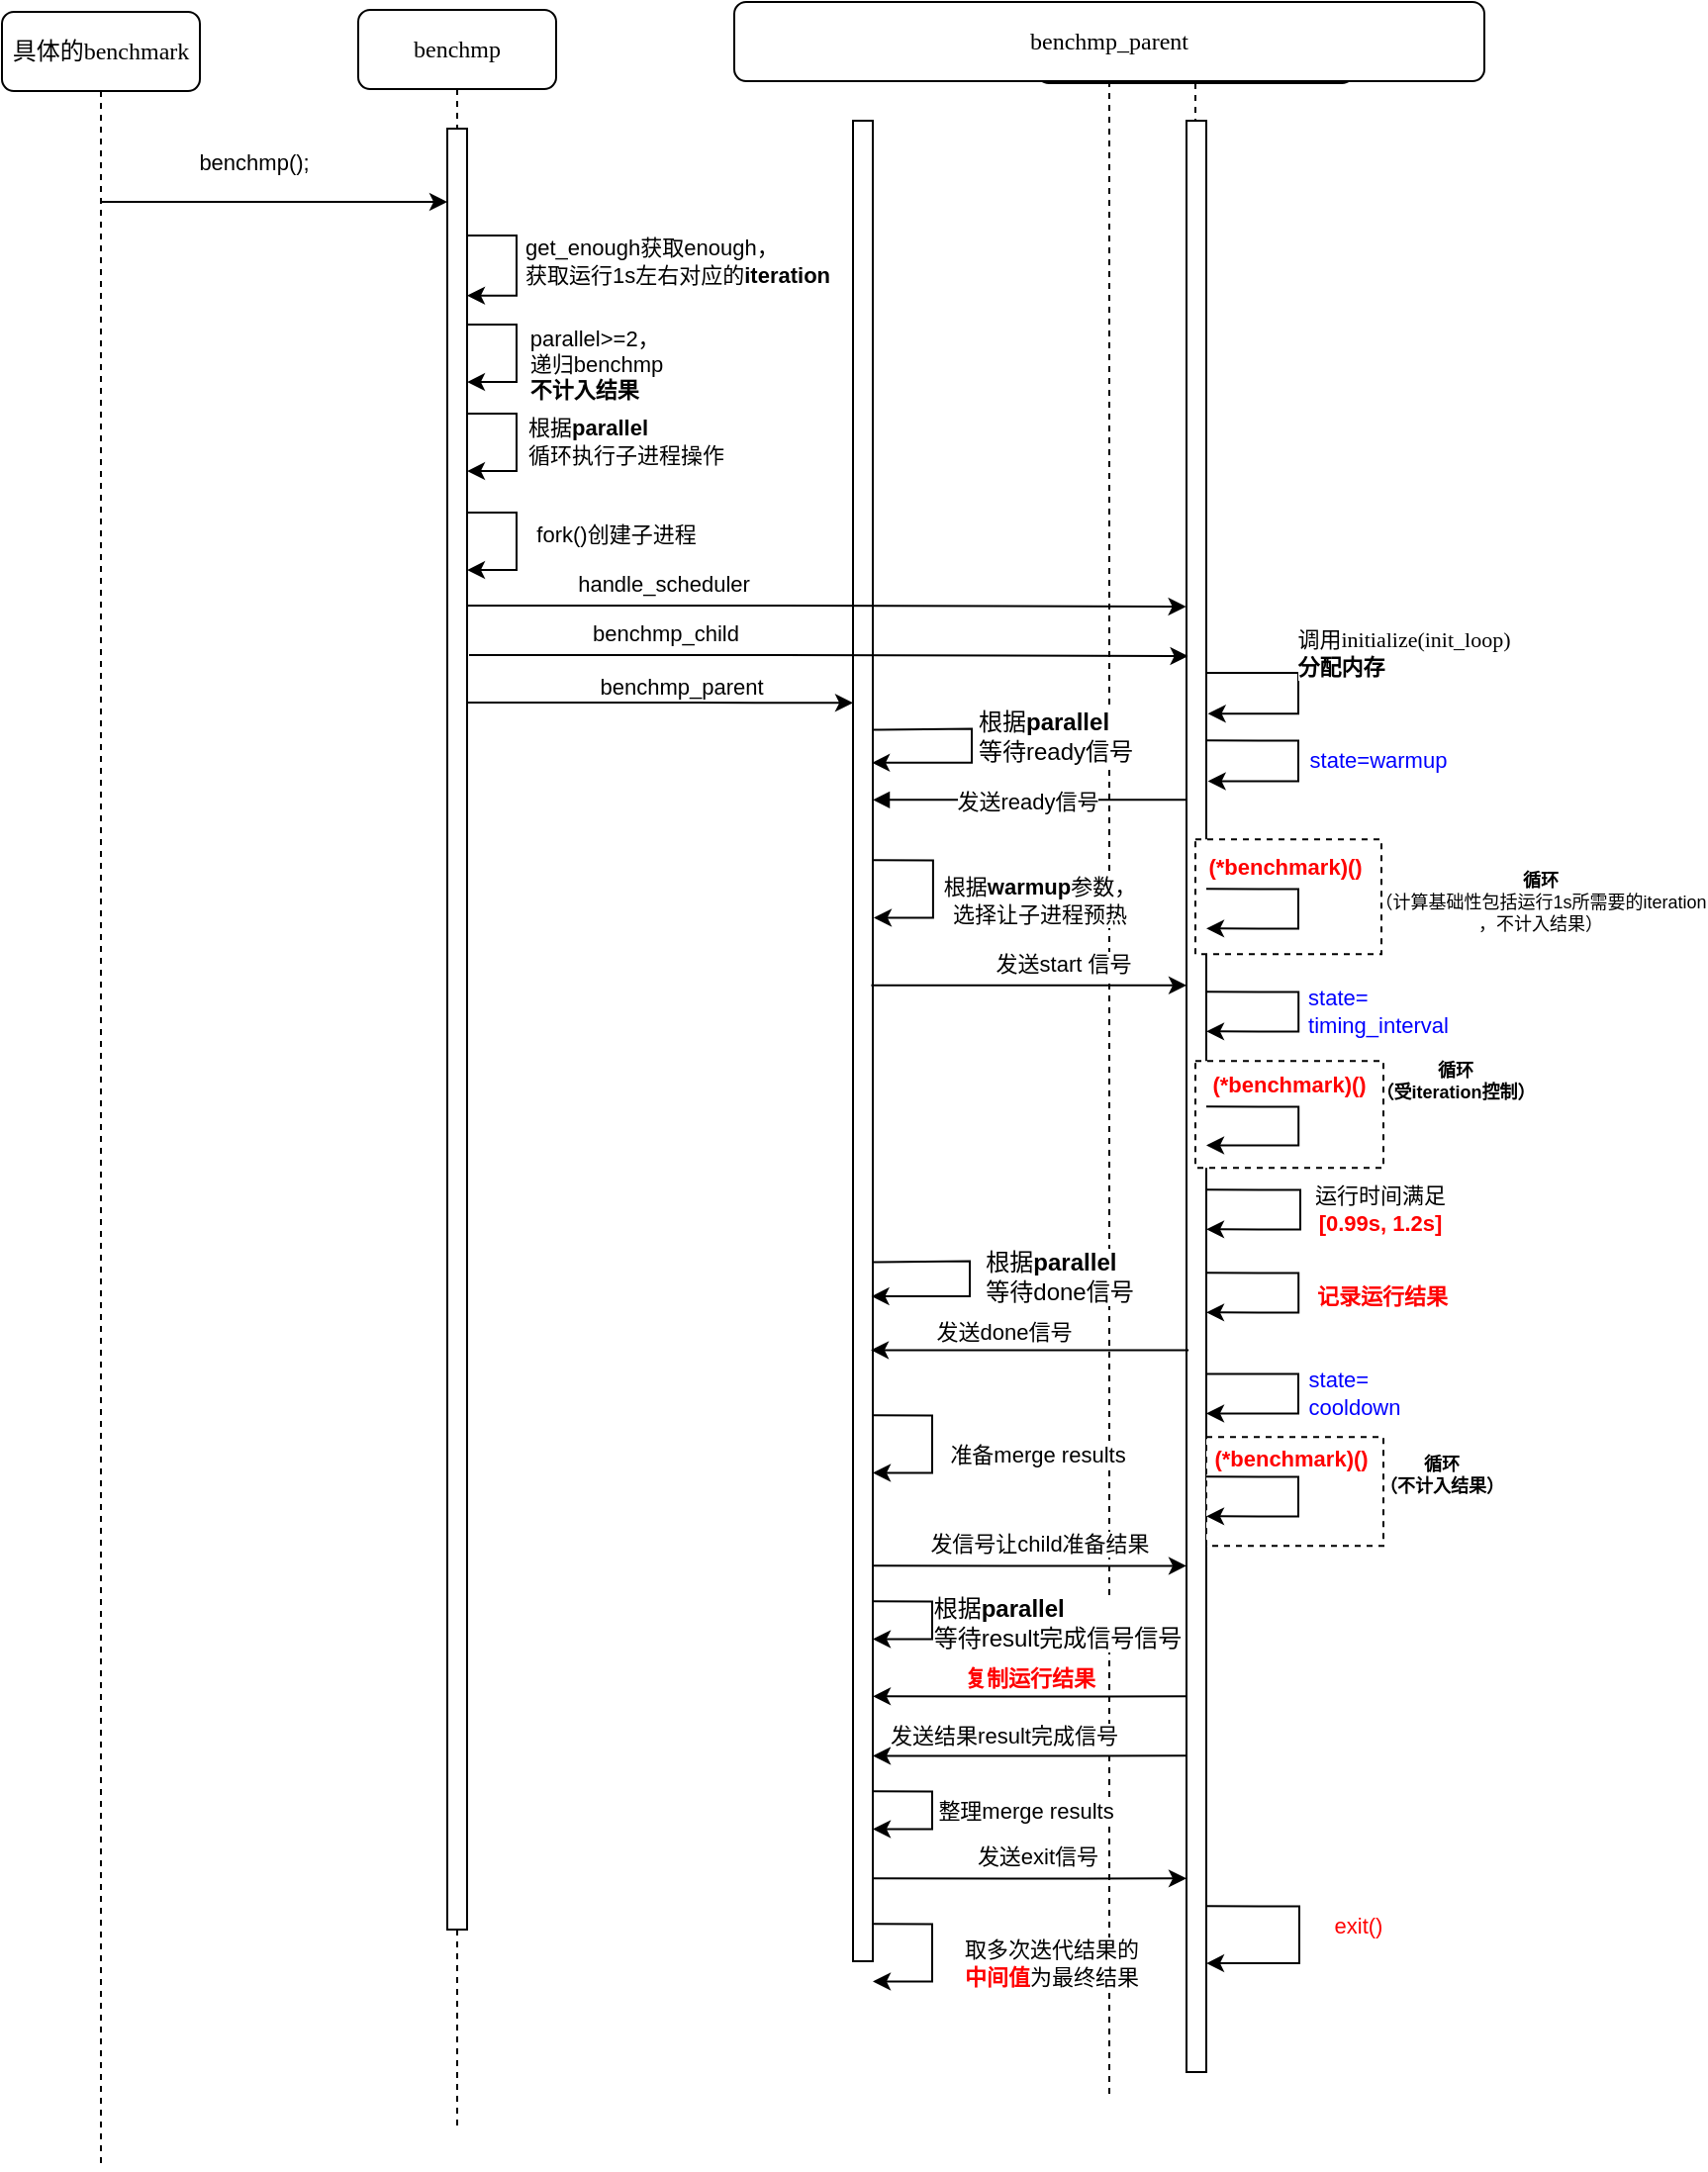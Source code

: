 <mxfile version="28.0.6" pages="2">
  <diagram name="Page-1" id="SRcoIRhMKzH6jcTrMAED">
    <mxGraphModel dx="1096" dy="649" grid="1" gridSize="10" guides="1" tooltips="1" connect="1" arrows="1" fold="1" page="1" pageScale="1" pageWidth="850" pageHeight="1100" math="0" shadow="0">
      <root>
        <mxCell id="0" />
        <mxCell id="1" parent="0" />
        <mxCell id="wxzZbnYdCs5ndSCOBluk-1" value="benchmp_child" style="shape=umlLifeline;perimeter=lifelinePerimeter;whiteSpace=wrap;html=1;container=1;collapsible=0;recursiveResize=0;outlineConnect=0;rounded=1;shadow=0;comic=0;labelBackgroundColor=none;strokeWidth=1;fontFamily=Verdana;fontSize=12;align=center;" parent="1" vertex="1">
          <mxGeometry x="933" y="271" width="160" height="1046" as="geometry" />
        </mxCell>
        <mxCell id="wxzZbnYdCs5ndSCOBluk-2" value="" style="html=1;points=[];perimeter=orthogonalPerimeter;rounded=0;shadow=0;comic=0;labelBackgroundColor=none;strokeWidth=1;fontFamily=Verdana;fontSize=12;align=center;" parent="wxzZbnYdCs5ndSCOBluk-1" vertex="1">
          <mxGeometry x="75.5" y="59" width="10" height="986" as="geometry" />
        </mxCell>
        <mxCell id="wxzZbnYdCs5ndSCOBluk-3" value="benchmp_parent" style="shape=umlLifeline;perimeter=lifelinePerimeter;whiteSpace=wrap;html=1;container=1;collapsible=0;recursiveResize=0;outlineConnect=0;rounded=1;shadow=0;comic=0;labelBackgroundColor=none;strokeWidth=1;fontFamily=Verdana;fontSize=12;align=center;" parent="1" vertex="1">
          <mxGeometry x="780" y="270" width="379" height="1060" as="geometry" />
        </mxCell>
        <mxCell id="wxzZbnYdCs5ndSCOBluk-4" value="" style="html=1;points=[];perimeter=orthogonalPerimeter;rounded=0;shadow=0;comic=0;labelBackgroundColor=none;strokeWidth=1;fontFamily=Verdana;fontSize=12;align=center;" parent="wxzZbnYdCs5ndSCOBluk-3" vertex="1">
          <mxGeometry x="60" y="60" width="10" height="930" as="geometry" />
        </mxCell>
        <mxCell id="wxzZbnYdCs5ndSCOBluk-5" value="" style="verticalLabelPosition=bottom;verticalAlign=top;html=1;shape=mxgraph.basic.rect;fillColor2=none;strokeWidth=1;size=20;indent=5;dashed=1;fontColor=#0000FF;" parent="wxzZbnYdCs5ndSCOBluk-3" vertex="1">
          <mxGeometry x="238.5" y="725.18" width="89.5" height="55" as="geometry" />
        </mxCell>
        <mxCell id="wxzZbnYdCs5ndSCOBluk-6" value="" style="verticalLabelPosition=bottom;verticalAlign=top;html=1;shape=mxgraph.basic.rect;fillColor2=none;strokeWidth=1;size=20;indent=5;dashed=1;fontColor=#0000FF;" parent="wxzZbnYdCs5ndSCOBluk-3" vertex="1">
          <mxGeometry x="233" y="535.18" width="95" height="54" as="geometry" />
        </mxCell>
        <mxCell id="wxzZbnYdCs5ndSCOBluk-7" value="" style="verticalLabelPosition=bottom;verticalAlign=top;html=1;shape=mxgraph.basic.rect;fillColor2=none;strokeWidth=1;size=20;indent=5;dashed=1;fontColor=#0000FF;" parent="wxzZbnYdCs5ndSCOBluk-3" vertex="1">
          <mxGeometry x="233" y="423.18" width="94" height="58" as="geometry" />
        </mxCell>
        <mxCell id="wxzZbnYdCs5ndSCOBluk-8" style="edgeStyle=orthogonalEdgeStyle;rounded=0;orthogonalLoop=1;jettySize=auto;html=1;" parent="wxzZbnYdCs5ndSCOBluk-3" edge="1">
          <mxGeometry relative="1" as="geometry">
            <mxPoint x="238.5" y="448.18" as="sourcePoint" />
            <mxPoint x="238.5" y="468.18" as="targetPoint" />
            <Array as="points">
              <mxPoint x="285" y="448.18" />
              <mxPoint x="285" y="468.18" />
            </Array>
          </mxGeometry>
        </mxCell>
        <mxCell id="wxzZbnYdCs5ndSCOBluk-9" value="&lt;span style=&quot;text-align: left;&quot;&gt;&lt;b&gt;&lt;font color=&quot;#ff0000&quot;&gt;(*benchmark)()&lt;/font&gt;&lt;/b&gt;&lt;/span&gt;" style="edgeLabel;html=1;align=center;verticalAlign=middle;resizable=0;points=[];" parent="wxzZbnYdCs5ndSCOBluk-8" vertex="1" connectable="0">
          <mxGeometry x="-0.344" y="1" relative="1" as="geometry">
            <mxPoint x="2" y="-10" as="offset" />
          </mxGeometry>
        </mxCell>
        <mxCell id="wxzZbnYdCs5ndSCOBluk-10" style="edgeStyle=orthogonalEdgeStyle;rounded=0;orthogonalLoop=1;jettySize=auto;html=1;entryX=1.081;entryY=0.316;entryDx=0;entryDy=0;entryPerimeter=0;" parent="wxzZbnYdCs5ndSCOBluk-3" edge="1">
          <mxGeometry x="-0.264" y="19" relative="1" as="geometry">
            <mxPoint x="238.5" y="373.18" as="sourcePoint" />
            <mxPoint x="239.31" y="393.756" as="targetPoint" />
            <Array as="points">
              <mxPoint x="285" y="373.18" />
              <mxPoint x="285" y="394.18" />
            </Array>
            <mxPoint as="offset" />
          </mxGeometry>
        </mxCell>
        <mxCell id="wxzZbnYdCs5ndSCOBluk-11" value="&lt;div style=&quot;text-align: left;&quot;&gt;&lt;font color=&quot;#0000ff&quot;&gt;state=warmup&lt;/font&gt;&lt;/div&gt;" style="edgeLabel;html=1;align=center;verticalAlign=middle;resizable=0;points=[];" parent="wxzZbnYdCs5ndSCOBluk-10" vertex="1" connectable="0">
          <mxGeometry x="-0.447" relative="1" as="geometry">
            <mxPoint x="55" y="10" as="offset" />
          </mxGeometry>
        </mxCell>
        <mxCell id="wxzZbnYdCs5ndSCOBluk-12" style="edgeStyle=orthogonalEdgeStyle;rounded=0;orthogonalLoop=1;jettySize=auto;html=1;" parent="wxzZbnYdCs5ndSCOBluk-3" edge="1">
          <mxGeometry relative="1" as="geometry">
            <mxPoint x="70" y="790.18" as="sourcePoint" />
            <mxPoint x="228.5" y="790.209" as="targetPoint" />
            <Array as="points">
              <mxPoint x="178" y="790.18" />
              <mxPoint x="178" y="790.18" />
            </Array>
          </mxGeometry>
        </mxCell>
        <mxCell id="wxzZbnYdCs5ndSCOBluk-13" value="&lt;div style=&quot;text-align: left;&quot;&gt;&lt;div&gt;发信号让child准备结果&lt;/div&gt;&lt;/div&gt;" style="edgeLabel;html=1;align=center;verticalAlign=middle;resizable=0;points=[];" parent="wxzZbnYdCs5ndSCOBluk-12" vertex="1" connectable="0">
          <mxGeometry x="-0.447" relative="1" as="geometry">
            <mxPoint x="40" y="-11" as="offset" />
          </mxGeometry>
        </mxCell>
        <mxCell id="wxzZbnYdCs5ndSCOBluk-14" style="edgeStyle=orthogonalEdgeStyle;rounded=0;orthogonalLoop=1;jettySize=auto;html=1;entryX=0.96;entryY=0.753;entryDx=0;entryDy=0;entryPerimeter=0;" parent="wxzZbnYdCs5ndSCOBluk-3" edge="1">
          <mxGeometry relative="1" as="geometry">
            <mxPoint x="238.9" y="962.18" as="sourcePoint" />
            <mxPoint x="238.5" y="991.03" as="targetPoint" />
            <Array as="points">
              <mxPoint x="285.5" y="962.08" />
              <mxPoint x="285.5" y="991.08" />
            </Array>
          </mxGeometry>
        </mxCell>
        <mxCell id="wxzZbnYdCs5ndSCOBluk-15" value="&lt;div style=&quot;text-align: left;&quot;&gt;&lt;font style=&quot;&quot; color=&quot;#ff0000&quot;&gt;exit()&lt;/font&gt;&lt;br&gt;&lt;/div&gt;" style="edgeLabel;html=1;align=center;verticalAlign=middle;resizable=0;points=[];" parent="wxzZbnYdCs5ndSCOBluk-14" vertex="1" connectable="0">
          <mxGeometry x="-0.447" relative="1" as="geometry">
            <mxPoint x="42" y="10" as="offset" />
          </mxGeometry>
        </mxCell>
        <mxCell id="wxzZbnYdCs5ndSCOBluk-16" style="edgeStyle=orthogonalEdgeStyle;rounded=0;orthogonalLoop=1;jettySize=auto;html=1;" parent="wxzZbnYdCs5ndSCOBluk-3" edge="1">
          <mxGeometry relative="1" as="geometry">
            <mxPoint x="238.5" y="500.18" as="sourcePoint" />
            <mxPoint x="238.5" y="520.18" as="targetPoint" />
            <Array as="points">
              <mxPoint x="285.1" y="500.18" />
              <mxPoint x="285.1" y="520.18" />
            </Array>
          </mxGeometry>
        </mxCell>
        <mxCell id="wxzZbnYdCs5ndSCOBluk-17" value="&lt;div style=&quot;text-align: left;&quot;&gt;&lt;font color=&quot;#0000ff&quot;&gt;state=&lt;/font&gt;&lt;/div&gt;&lt;div style=&quot;text-align: left;&quot;&gt;&lt;font color=&quot;#0000ff&quot;&gt;timing_interval&lt;/font&gt;&lt;/div&gt;" style="edgeLabel;html=1;align=center;verticalAlign=middle;resizable=0;points=[];" parent="wxzZbnYdCs5ndSCOBluk-16" vertex="1" connectable="0">
          <mxGeometry x="-0.447" relative="1" as="geometry">
            <mxPoint x="55" y="10" as="offset" />
          </mxGeometry>
        </mxCell>
        <mxCell id="wxzZbnYdCs5ndSCOBluk-18" style="edgeStyle=orthogonalEdgeStyle;rounded=0;orthogonalLoop=1;jettySize=auto;html=1;entryX=1;entryY=0.599;entryDx=0;entryDy=0;entryPerimeter=0;" parent="wxzZbnYdCs5ndSCOBluk-3" edge="1">
          <mxGeometry relative="1" as="geometry">
            <mxPoint x="238.5" y="558.18" as="sourcePoint" />
            <mxPoint x="238.5" y="577.73" as="targetPoint" />
            <Array as="points">
              <mxPoint x="285.1" y="558.18" />
              <mxPoint x="285.1" y="578.18" />
            </Array>
          </mxGeometry>
        </mxCell>
        <mxCell id="wxzZbnYdCs5ndSCOBluk-19" value="&lt;b style=&quot;color: rgb(0, 0, 0); text-align: left;&quot;&gt;&lt;font color=&quot;#ff0000&quot;&gt;(*benchmark)()&lt;/font&gt;&lt;/b&gt;" style="edgeLabel;html=1;align=center;verticalAlign=middle;resizable=0;points=[];fontColor=#FF0000;" parent="wxzZbnYdCs5ndSCOBluk-18" vertex="1" connectable="0">
          <mxGeometry x="-0.389" relative="1" as="geometry">
            <mxPoint x="7" y="-11" as="offset" />
          </mxGeometry>
        </mxCell>
        <mxCell id="wxzZbnYdCs5ndSCOBluk-20" style="edgeStyle=orthogonalEdgeStyle;rounded=0;orthogonalLoop=1;jettySize=auto;html=1;" parent="wxzZbnYdCs5ndSCOBluk-3" edge="1">
          <mxGeometry relative="1" as="geometry">
            <mxPoint x="238.5" y="600.18" as="sourcePoint" />
            <mxPoint x="238.5" y="620.18" as="targetPoint" />
            <Array as="points">
              <mxPoint x="286" y="600.18" />
              <mxPoint x="286" y="620.18" />
            </Array>
          </mxGeometry>
        </mxCell>
        <mxCell id="wxzZbnYdCs5ndSCOBluk-21" value="&lt;font color=&quot;#000000&quot;&gt;运行时间满足&lt;/font&gt;&lt;br&gt;&lt;b style=&quot;&quot;&gt;[0.99s, 1.2s]&lt;/b&gt;" style="edgeLabel;html=1;align=center;verticalAlign=middle;resizable=0;points=[];fontColor=#FF0000;" parent="wxzZbnYdCs5ndSCOBluk-20" vertex="1" connectable="0">
          <mxGeometry x="-0.465" y="-1" relative="1" as="geometry">
            <mxPoint x="56" y="9" as="offset" />
          </mxGeometry>
        </mxCell>
        <mxCell id="wxzZbnYdCs5ndSCOBluk-22" style="edgeStyle=orthogonalEdgeStyle;rounded=0;orthogonalLoop=1;jettySize=auto;html=1;" parent="wxzZbnYdCs5ndSCOBluk-3" edge="1">
          <mxGeometry relative="1" as="geometry">
            <mxPoint x="238.5" y="642.18" as="sourcePoint" />
            <mxPoint x="238.5" y="662.18" as="targetPoint" />
            <Array as="points">
              <mxPoint x="285.1" y="642.18" />
              <mxPoint x="285.1" y="662.18" />
            </Array>
          </mxGeometry>
        </mxCell>
        <mxCell id="wxzZbnYdCs5ndSCOBluk-23" value="&lt;b&gt;&lt;font color=&quot;#ff0000&quot;&gt;记录运行结果&lt;/font&gt;&lt;/b&gt;" style="edgeLabel;html=1;align=center;verticalAlign=middle;resizable=0;points=[];fontSize=11;fontColor=#000000;" parent="wxzZbnYdCs5ndSCOBluk-22" vertex="1" connectable="0">
          <mxGeometry x="-0.421" y="2" relative="1" as="geometry">
            <mxPoint x="55" y="14" as="offset" />
          </mxGeometry>
        </mxCell>
        <mxCell id="wxzZbnYdCs5ndSCOBluk-24" style="edgeStyle=orthogonalEdgeStyle;rounded=0;orthogonalLoop=1;jettySize=auto;html=1;" parent="wxzZbnYdCs5ndSCOBluk-3" edge="1">
          <mxGeometry relative="1" as="geometry">
            <mxPoint x="238.5" y="745.18" as="sourcePoint" />
            <mxPoint x="238.5" y="765.18" as="targetPoint" />
            <Array as="points">
              <mxPoint x="285" y="745.18" />
              <mxPoint x="285" y="765.18" />
            </Array>
          </mxGeometry>
        </mxCell>
        <mxCell id="wxzZbnYdCs5ndSCOBluk-25" value="&lt;b style=&quot;color: rgb(0, 0, 0); text-align: left;&quot;&gt;&lt;font color=&quot;#ff0000&quot;&gt;(*benchmark)()&lt;/font&gt;&lt;/b&gt;" style="edgeLabel;html=1;align=center;verticalAlign=middle;resizable=0;points=[];fontColor=#FF0000;" parent="wxzZbnYdCs5ndSCOBluk-24" vertex="1" connectable="0">
          <mxGeometry x="-0.379" y="1" relative="1" as="geometry">
            <mxPoint x="7" y="-8" as="offset" />
          </mxGeometry>
        </mxCell>
        <mxCell id="wxzZbnYdCs5ndSCOBluk-26" style="edgeStyle=orthogonalEdgeStyle;rounded=0;orthogonalLoop=1;jettySize=auto;html=1;" parent="wxzZbnYdCs5ndSCOBluk-3" edge="1">
          <mxGeometry relative="1" as="geometry">
            <mxPoint x="238.5" y="693.209" as="sourcePoint" />
            <mxPoint x="238.5" y="713.209" as="targetPoint" />
            <Array as="points">
              <mxPoint x="285" y="693.18" />
              <mxPoint x="285" y="713.18" />
            </Array>
          </mxGeometry>
        </mxCell>
        <mxCell id="wxzZbnYdCs5ndSCOBluk-27" value="&lt;div style=&quot;text-align: left;&quot;&gt;&lt;font color=&quot;#0000ff&quot;&gt;state=&lt;/font&gt;&lt;/div&gt;&lt;div style=&quot;text-align: left;&quot;&gt;&lt;font color=&quot;#0000ff&quot;&gt;cooldown&lt;/font&gt;&lt;br&gt;&lt;/div&gt;" style="edgeLabel;html=1;align=center;verticalAlign=middle;resizable=0;points=[];imageWidth=39;imageAspect=1;absoluteArcSize=0;" parent="wxzZbnYdCs5ndSCOBluk-26" vertex="1" connectable="0">
          <mxGeometry x="-0.447" relative="1" as="geometry">
            <mxPoint x="43" y="10" as="offset" />
          </mxGeometry>
        </mxCell>
        <mxCell id="wxzZbnYdCs5ndSCOBluk-28" style="edgeStyle=orthogonalEdgeStyle;rounded=0;orthogonalLoop=1;jettySize=auto;html=1;" parent="wxzZbnYdCs5ndSCOBluk-3" edge="1">
          <mxGeometry relative="1" as="geometry">
            <mxPoint x="228.5" y="856.18" as="sourcePoint" />
            <mxPoint x="70" y="856.18" as="targetPoint" />
            <Array as="points">
              <mxPoint x="186" y="856.18" />
              <mxPoint x="186" y="856.18" />
            </Array>
          </mxGeometry>
        </mxCell>
        <mxCell id="wxzZbnYdCs5ndSCOBluk-29" value="&lt;div style=&quot;text-align: left;&quot;&gt;&lt;b&gt;&lt;font color=&quot;#ff0000&quot;&gt;复制运行结果&lt;/font&gt;&lt;/b&gt;&lt;br&gt;&lt;/div&gt;" style="edgeLabel;html=1;align=center;verticalAlign=middle;resizable=0;points=[];" parent="wxzZbnYdCs5ndSCOBluk-28" vertex="1" connectable="0">
          <mxGeometry x="-0.447" relative="1" as="geometry">
            <mxPoint x="-36" y="-9" as="offset" />
          </mxGeometry>
        </mxCell>
        <mxCell id="wxzZbnYdCs5ndSCOBluk-30" style="edgeStyle=orthogonalEdgeStyle;rounded=0;orthogonalLoop=1;jettySize=auto;html=1;entryX=1;entryY=0.837;entryDx=0;entryDy=0;entryPerimeter=0;" parent="wxzZbnYdCs5ndSCOBluk-3" edge="1">
          <mxGeometry relative="1" as="geometry">
            <mxPoint x="228.5" y="886.18" as="sourcePoint" />
            <mxPoint x="70" y="886.22" as="targetPoint" />
            <Array as="points">
              <mxPoint x="181" y="886.18" />
              <mxPoint x="181" y="886.18" />
            </Array>
          </mxGeometry>
        </mxCell>
        <mxCell id="wxzZbnYdCs5ndSCOBluk-31" value="&lt;div style=&quot;text-align: left;&quot;&gt;发送结果result完成信号&lt;br&gt;&lt;/div&gt;" style="edgeLabel;html=1;align=center;verticalAlign=middle;resizable=0;points=[];" parent="wxzZbnYdCs5ndSCOBluk-30" vertex="1" connectable="0">
          <mxGeometry x="-0.447" relative="1" as="geometry">
            <mxPoint x="-49" y="-10" as="offset" />
          </mxGeometry>
        </mxCell>
        <mxCell id="wxzZbnYdCs5ndSCOBluk-32" style="edgeStyle=orthogonalEdgeStyle;rounded=0;orthogonalLoop=1;jettySize=auto;html=1;" parent="wxzZbnYdCs5ndSCOBluk-3" edge="1">
          <mxGeometry relative="1" as="geometry">
            <mxPoint x="70.47" y="433.651" as="sourcePoint" />
            <mxPoint x="70.47" y="462.71" as="targetPoint" />
            <Array as="points">
              <mxPoint x="100.47" y="433.71" />
              <mxPoint x="100.47" y="462.71" />
            </Array>
          </mxGeometry>
        </mxCell>
        <mxCell id="wxzZbnYdCs5ndSCOBluk-33" value="&lt;font color=&quot;#000000&quot;&gt;根据&lt;b&gt;warmup&lt;/b&gt;参数，&lt;br&gt;选择让子进程预热&lt;/font&gt;" style="edgeLabel;html=1;align=center;verticalAlign=middle;resizable=0;points=[];fontColor=#FF0000;" parent="wxzZbnYdCs5ndSCOBluk-32" vertex="1" connectable="0">
          <mxGeometry x="-0.465" y="-1" relative="1" as="geometry">
            <mxPoint x="59" y="19" as="offset" />
          </mxGeometry>
        </mxCell>
        <mxCell id="wxzZbnYdCs5ndSCOBluk-34" style="edgeStyle=orthogonalEdgeStyle;rounded=0;orthogonalLoop=1;jettySize=auto;html=1;" parent="wxzZbnYdCs5ndSCOBluk-3" edge="1">
          <mxGeometry relative="1" as="geometry">
            <mxPoint x="70.0" y="714.181" as="sourcePoint" />
            <mxPoint x="70.0" y="743.24" as="targetPoint" />
            <Array as="points">
              <mxPoint x="100" y="714.24" />
              <mxPoint x="100" y="743.24" />
            </Array>
          </mxGeometry>
        </mxCell>
        <mxCell id="wxzZbnYdCs5ndSCOBluk-35" value="&lt;font color=&quot;#000000&quot;&gt;准备merge results&lt;/font&gt;" style="edgeLabel;html=1;align=center;verticalAlign=middle;resizable=0;points=[];fontColor=#FF0000;" parent="wxzZbnYdCs5ndSCOBluk-34" vertex="1" connectable="0">
          <mxGeometry x="-0.465" y="-1" relative="1" as="geometry">
            <mxPoint x="59" y="19" as="offset" />
          </mxGeometry>
        </mxCell>
        <mxCell id="wxzZbnYdCs5ndSCOBluk-36" style="edgeStyle=orthogonalEdgeStyle;rounded=0;orthogonalLoop=1;jettySize=auto;html=1;" parent="wxzZbnYdCs5ndSCOBluk-3" edge="1">
          <mxGeometry relative="1" as="geometry">
            <mxPoint x="70" y="904.181" as="sourcePoint" />
            <mxPoint x="70" y="923.18" as="targetPoint" />
            <Array as="points">
              <mxPoint x="100" y="904.18" />
              <mxPoint x="100" y="923.18" />
              <mxPoint x="70" y="923.18" />
            </Array>
          </mxGeometry>
        </mxCell>
        <mxCell id="wxzZbnYdCs5ndSCOBluk-37" value="&lt;font color=&quot;#000000&quot;&gt;整理merge results&lt;/font&gt;" style="edgeLabel;html=1;align=center;verticalAlign=middle;resizable=0;points=[];fontColor=#FF0000;" parent="wxzZbnYdCs5ndSCOBluk-36" vertex="1" connectable="0">
          <mxGeometry x="-0.465" y="-1" relative="1" as="geometry">
            <mxPoint x="56" y="9" as="offset" />
          </mxGeometry>
        </mxCell>
        <mxCell id="wxzZbnYdCs5ndSCOBluk-38" style="edgeStyle=orthogonalEdgeStyle;rounded=0;orthogonalLoop=1;jettySize=auto;html=1;" parent="wxzZbnYdCs5ndSCOBluk-3" edge="1">
          <mxGeometry relative="1" as="geometry">
            <mxPoint x="70" y="971.181" as="sourcePoint" />
            <mxPoint x="70" y="1000.24" as="targetPoint" />
            <Array as="points">
              <mxPoint x="100" y="971.24" />
              <mxPoint x="100" y="1000.24" />
            </Array>
          </mxGeometry>
        </mxCell>
        <mxCell id="wxzZbnYdCs5ndSCOBluk-39" value="&lt;font color=&quot;#000000&quot;&gt;取多次迭代结果的&lt;br&gt;&lt;/font&gt;&lt;b style=&quot;&quot;&gt;中间值&lt;/b&gt;&lt;font color=&quot;#000000&quot;&gt;为最终结果&lt;/font&gt;" style="edgeLabel;html=1;align=center;verticalAlign=middle;resizable=0;points=[];fontColor=#FF0000;" parent="wxzZbnYdCs5ndSCOBluk-38" vertex="1" connectable="0">
          <mxGeometry x="-0.465" y="-1" relative="1" as="geometry">
            <mxPoint x="66" y="19" as="offset" />
          </mxGeometry>
        </mxCell>
        <mxCell id="wxzZbnYdCs5ndSCOBluk-40" style="edgeStyle=orthogonalEdgeStyle;rounded=0;orthogonalLoop=1;jettySize=auto;html=1;entryX=0.956;entryY=0.325;entryDx=0;entryDy=0;entryPerimeter=0;exitX=1.039;exitY=0.307;exitDx=0;exitDy=0;exitPerimeter=0;" parent="wxzZbnYdCs5ndSCOBluk-3" edge="1">
          <mxGeometry relative="1" as="geometry">
            <mxPoint x="70.39" y="367.69" as="sourcePoint" />
            <mxPoint x="69.56" y="384.43" as="targetPoint" />
            <Array as="points">
              <mxPoint x="73" y="368.18" />
              <mxPoint x="120" y="367.18" />
              <mxPoint x="120" y="384.18" />
            </Array>
          </mxGeometry>
        </mxCell>
        <mxCell id="wxzZbnYdCs5ndSCOBluk-41" value="&lt;div style=&quot;text-align: left;&quot;&gt;&lt;div&gt;&lt;span style=&quot;font-size: 12px;&quot;&gt;根据&lt;b&gt;parallel&lt;/b&gt;&lt;/span&gt;&lt;/div&gt;&lt;div&gt;&lt;span style=&quot;font-size: 12px;&quot;&gt;等待ready信号&lt;/span&gt;&lt;/div&gt;&lt;/div&gt;" style="edgeLabel;html=1;align=center;verticalAlign=middle;resizable=0;points=[];" parent="wxzZbnYdCs5ndSCOBluk-40" vertex="1" connectable="0">
          <mxGeometry x="-0.447" relative="1" as="geometry">
            <mxPoint x="59" y="3" as="offset" />
          </mxGeometry>
        </mxCell>
        <mxCell id="wxzZbnYdCs5ndSCOBluk-42" style="edgeStyle=orthogonalEdgeStyle;rounded=0;orthogonalLoop=1;jettySize=auto;html=1;entryX=0.926;entryY=0.645;entryDx=0;entryDy=0;entryPerimeter=0;exitX=1.039;exitY=0.307;exitDx=0;exitDy=0;exitPerimeter=0;" parent="wxzZbnYdCs5ndSCOBluk-3" edge="1">
          <mxGeometry relative="1" as="geometry">
            <mxPoint x="69.83" y="636.69" as="sourcePoint" />
            <mxPoint x="69.26" y="654.03" as="targetPoint" />
            <Array as="points">
              <mxPoint x="72" y="637.18" />
              <mxPoint x="119" y="636.18" />
              <mxPoint x="119" y="654.18" />
            </Array>
          </mxGeometry>
        </mxCell>
        <mxCell id="wxzZbnYdCs5ndSCOBluk-43" value="&lt;div style=&quot;text-align: left;&quot;&gt;&lt;div&gt;&lt;span style=&quot;font-size: 12px;&quot;&gt;根据&lt;b&gt;parallel&lt;/b&gt;&lt;/span&gt;&lt;/div&gt;&lt;div&gt;&lt;span style=&quot;font-size: 12px;&quot;&gt;等待done信号&lt;/span&gt;&lt;/div&gt;&lt;/div&gt;" style="edgeLabel;html=1;align=center;verticalAlign=middle;resizable=0;points=[];" parent="wxzZbnYdCs5ndSCOBluk-42" vertex="1" connectable="0">
          <mxGeometry x="-0.447" relative="1" as="geometry">
            <mxPoint x="61" y="7" as="offset" />
          </mxGeometry>
        </mxCell>
        <mxCell id="wxzZbnYdCs5ndSCOBluk-44" style="edgeStyle=orthogonalEdgeStyle;rounded=0;orthogonalLoop=1;jettySize=auto;html=1;" parent="wxzZbnYdCs5ndSCOBluk-3" edge="1">
          <mxGeometry relative="1" as="geometry">
            <mxPoint x="70" y="808.181" as="sourcePoint" />
            <mxPoint x="70" y="827.18" as="targetPoint" />
            <Array as="points">
              <mxPoint x="100" y="808.18" />
              <mxPoint x="100" y="827.18" />
              <mxPoint x="70" y="827.18" />
            </Array>
          </mxGeometry>
        </mxCell>
        <mxCell id="wxzZbnYdCs5ndSCOBluk-45" value="&lt;div style=&quot;color: rgb(0, 0, 0); text-align: left;&quot;&gt;&lt;span style=&quot;font-size: 12px;&quot;&gt;根据&lt;b&gt;parallel&lt;/b&gt;&lt;/span&gt;&lt;/div&gt;&lt;div style=&quot;color: rgb(0, 0, 0); text-align: left;&quot;&gt;&lt;span style=&quot;font-size: 12px;&quot;&gt;等待result完成信号信号&lt;/span&gt;&lt;/div&gt;" style="edgeLabel;html=1;align=center;verticalAlign=middle;resizable=0;points=[];fontColor=#FF0000;" parent="wxzZbnYdCs5ndSCOBluk-44" vertex="1" connectable="0">
          <mxGeometry x="-0.465" y="-1" relative="1" as="geometry">
            <mxPoint x="72" y="10" as="offset" />
          </mxGeometry>
        </mxCell>
        <mxCell id="wxzZbnYdCs5ndSCOBluk-46" style="edgeStyle=orthogonalEdgeStyle;rounded=0;orthogonalLoop=1;jettySize=auto;html=1;exitX=0.107;exitY=0.636;exitDx=0;exitDy=0;exitPerimeter=0;" parent="wxzZbnYdCs5ndSCOBluk-3" edge="1">
          <mxGeometry relative="1" as="geometry">
            <mxPoint x="229.57" y="681.276" as="sourcePoint" />
            <mxPoint x="69" y="681.18" as="targetPoint" />
            <Array as="points">
              <mxPoint x="114" y="681.18" />
              <mxPoint x="114" y="681.18" />
            </Array>
          </mxGeometry>
        </mxCell>
        <mxCell id="wxzZbnYdCs5ndSCOBluk-47" value="&lt;div style=&quot;text-align: left;&quot;&gt;发送done信号&lt;br&gt;&lt;/div&gt;" style="edgeLabel;html=1;align=center;verticalAlign=middle;resizable=0;points=[];" parent="wxzZbnYdCs5ndSCOBluk-46" vertex="1" connectable="0">
          <mxGeometry x="-0.447" relative="1" as="geometry">
            <mxPoint x="-49" y="-10" as="offset" />
          </mxGeometry>
        </mxCell>
        <mxCell id="wxzZbnYdCs5ndSCOBluk-48" style="edgeStyle=orthogonalEdgeStyle;rounded=0;orthogonalLoop=1;jettySize=auto;html=1;" parent="wxzZbnYdCs5ndSCOBluk-3" edge="1">
          <mxGeometry relative="1" as="geometry">
            <mxPoint x="70" y="948.18" as="sourcePoint" />
            <mxPoint x="228.5" y="948.18" as="targetPoint" />
            <Array as="points">
              <mxPoint x="178" y="948.18" />
              <mxPoint x="178" y="948.18" />
            </Array>
          </mxGeometry>
        </mxCell>
        <mxCell id="wxzZbnYdCs5ndSCOBluk-49" value="&lt;div style=&quot;text-align: left;&quot;&gt;&lt;div&gt;发送exit信号&lt;/div&gt;&lt;/div&gt;" style="edgeLabel;html=1;align=center;verticalAlign=middle;resizable=0;points=[];" parent="wxzZbnYdCs5ndSCOBluk-48" vertex="1" connectable="0">
          <mxGeometry x="-0.447" relative="1" as="geometry">
            <mxPoint x="39" y="-11" as="offset" />
          </mxGeometry>
        </mxCell>
        <mxCell id="wxzZbnYdCs5ndSCOBluk-50" value="&lt;span style=&quot;text-align: left;&quot;&gt;发送ready信号&lt;/span&gt;" style="html=1;verticalAlign=bottom;endArrow=block;rounded=0;" parent="wxzZbnYdCs5ndSCOBluk-3" edge="1">
          <mxGeometry x="0.016" y="10" width="80" relative="1" as="geometry">
            <mxPoint x="228.5" y="403.18" as="sourcePoint" />
            <mxPoint x="70" y="403.18" as="targetPoint" />
            <Array as="points">
              <mxPoint x="220" y="403.18" />
              <mxPoint x="190" y="403.18" />
            </Array>
            <mxPoint as="offset" />
          </mxGeometry>
        </mxCell>
        <mxCell id="wxzZbnYdCs5ndSCOBluk-51" style="edgeStyle=orthogonalEdgeStyle;rounded=0;orthogonalLoop=1;jettySize=auto;html=1;exitX=0.922;exitY=0.476;exitDx=0;exitDy=0;exitPerimeter=0;" parent="wxzZbnYdCs5ndSCOBluk-3" edge="1">
          <mxGeometry relative="1" as="geometry">
            <mxPoint x="69.22" y="496.86" as="sourcePoint" />
            <mxPoint x="228.5" y="496.866" as="targetPoint" />
            <Array as="points">
              <mxPoint x="208" y="497.18" />
              <mxPoint x="208" y="497.18" />
            </Array>
          </mxGeometry>
        </mxCell>
        <mxCell id="wxzZbnYdCs5ndSCOBluk-52" value="&lt;div style=&quot;text-align: left;&quot;&gt;&lt;div&gt;发送start 信号&lt;/div&gt;&lt;/div&gt;" style="edgeLabel;html=1;align=center;verticalAlign=middle;resizable=0;points=[];" parent="wxzZbnYdCs5ndSCOBluk-51" vertex="1" connectable="0">
          <mxGeometry x="-0.447" relative="1" as="geometry">
            <mxPoint x="53" y="-11" as="offset" />
          </mxGeometry>
        </mxCell>
        <mxCell id="wxzZbnYdCs5ndSCOBluk-53" value="循环&lt;br&gt;（受iteration控制）" style="text;strokeColor=none;fillColor=none;html=1;fontSize=9;fontStyle=1;verticalAlign=middle;align=center;dashed=1;fontColor=#000000;" parent="wxzZbnYdCs5ndSCOBluk-3" vertex="1">
          <mxGeometry x="349" y="535.18" width="30" height="20" as="geometry" />
        </mxCell>
        <mxCell id="wxzZbnYdCs5ndSCOBluk-54" value="循环&lt;br&gt;（不计入结果）" style="text;strokeColor=none;fillColor=none;html=1;fontSize=9;fontStyle=1;verticalAlign=middle;align=center;dashed=1;fontColor=#000000;" parent="wxzZbnYdCs5ndSCOBluk-3" vertex="1">
          <mxGeometry x="337" y="734.18" width="40" height="20" as="geometry" />
        </mxCell>
        <mxCell id="wxzZbnYdCs5ndSCOBluk-55" style="edgeStyle=orthogonalEdgeStyle;rounded=0;orthogonalLoop=1;jettySize=auto;html=1;exitX=0.936;exitY=0.313;exitDx=0;exitDy=0;exitPerimeter=0;" parent="wxzZbnYdCs5ndSCOBluk-3" edge="1">
          <mxGeometry relative="1" as="geometry">
            <mxPoint x="-135.64" y="354.01" as="sourcePoint" />
            <mxPoint x="60" y="354.18" as="targetPoint" />
            <Array as="points">
              <mxPoint x="-20" y="354.18" />
            </Array>
          </mxGeometry>
        </mxCell>
        <mxCell id="wxzZbnYdCs5ndSCOBluk-56" value="&lt;div style=&quot;text-align: left;&quot;&gt;&lt;div&gt;benchmp_parent&lt;/div&gt;&lt;/div&gt;" style="edgeLabel;html=1;align=center;verticalAlign=middle;resizable=0;points=[];" parent="wxzZbnYdCs5ndSCOBluk-55" vertex="1" connectable="0">
          <mxGeometry x="-0.447" relative="1" as="geometry">
            <mxPoint x="54" y="-8" as="offset" />
          </mxGeometry>
        </mxCell>
        <mxCell id="wxzZbnYdCs5ndSCOBluk-57" style="edgeStyle=orthogonalEdgeStyle;rounded=0;orthogonalLoop=1;jettySize=auto;html=1;entryX=-0.019;entryY=0.249;entryDx=0;entryDy=0;entryPerimeter=0;" parent="wxzZbnYdCs5ndSCOBluk-3" edge="1">
          <mxGeometry relative="1" as="geometry">
            <mxPoint x="-134" y="330" as="sourcePoint" />
            <mxPoint x="229.31" y="330.514" as="targetPoint" />
            <Array as="points">
              <mxPoint x="24" y="330" />
            </Array>
          </mxGeometry>
        </mxCell>
        <mxCell id="wxzZbnYdCs5ndSCOBluk-58" value="&lt;div style=&quot;text-align: left;&quot;&gt;&lt;div&gt;benchmp_child&lt;/div&gt;&lt;/div&gt;" style="edgeLabel;html=1;align=center;verticalAlign=middle;resizable=0;points=[];" parent="wxzZbnYdCs5ndSCOBluk-57" vertex="1" connectable="0">
          <mxGeometry x="-0.447" relative="1" as="geometry">
            <mxPoint x="-2" y="-11" as="offset" />
          </mxGeometry>
        </mxCell>
        <mxCell id="wxzZbnYdCs5ndSCOBluk-59" style="edgeStyle=orthogonalEdgeStyle;rounded=0;orthogonalLoop=1;jettySize=auto;html=1;entryX=1.081;entryY=0.316;entryDx=0;entryDy=0;entryPerimeter=0;" parent="wxzZbnYdCs5ndSCOBluk-3" edge="1">
          <mxGeometry x="-0.264" y="19" relative="1" as="geometry">
            <mxPoint x="238.5" y="339" as="sourcePoint" />
            <mxPoint x="239.31" y="359.576" as="targetPoint" />
            <Array as="points">
              <mxPoint x="285" y="339" />
              <mxPoint x="285" y="360" />
            </Array>
            <mxPoint as="offset" />
          </mxGeometry>
        </mxCell>
        <mxCell id="wxzZbnYdCs5ndSCOBluk-60" value="&lt;div style=&quot;text-align: left;&quot;&gt;&lt;font face=&quot;Microsoft YaHei&quot;&gt;调用initialize(init_loop)&lt;/font&gt;&lt;/div&gt;&lt;div style=&quot;text-align: left;&quot;&gt;&lt;font face=&quot;Microsoft YaHei&quot;&gt;&lt;b&gt;分配内存&lt;/b&gt;&lt;/font&gt;&lt;br&gt;&lt;/div&gt;" style="edgeLabel;html=1;align=center;verticalAlign=middle;resizable=0;points=[];" parent="wxzZbnYdCs5ndSCOBluk-59" vertex="1" connectable="0">
          <mxGeometry x="-0.447" relative="1" as="geometry">
            <mxPoint x="68" y="-10" as="offset" />
          </mxGeometry>
        </mxCell>
        <mxCell id="wxzZbnYdCs5ndSCOBluk-61" value="benchmp" style="shape=umlLifeline;perimeter=lifelinePerimeter;whiteSpace=wrap;html=1;container=1;collapsible=0;recursiveResize=0;outlineConnect=0;rounded=1;shadow=0;comic=0;labelBackgroundColor=none;strokeWidth=1;fontFamily=Verdana;fontSize=12;align=center;" parent="1" vertex="1">
          <mxGeometry x="590" y="274" width="100" height="1070" as="geometry" />
        </mxCell>
        <mxCell id="wxzZbnYdCs5ndSCOBluk-62" value="" style="html=1;points=[];perimeter=orthogonalPerimeter;rounded=0;shadow=0;comic=0;labelBackgroundColor=none;strokeWidth=1;fontFamily=Verdana;fontSize=12;align=center;" parent="wxzZbnYdCs5ndSCOBluk-61" vertex="1">
          <mxGeometry x="45" y="60" width="10" height="910" as="geometry" />
        </mxCell>
        <mxCell id="wxzZbnYdCs5ndSCOBluk-63" style="edgeStyle=orthogonalEdgeStyle;rounded=0;orthogonalLoop=1;jettySize=auto;html=1;" parent="wxzZbnYdCs5ndSCOBluk-61" edge="1">
          <mxGeometry relative="1" as="geometry">
            <mxPoint x="55" y="159" as="sourcePoint" />
            <mxPoint x="55" y="188.034" as="targetPoint" />
            <Array as="points">
              <mxPoint x="80" y="159" />
              <mxPoint x="80" y="188" />
            </Array>
          </mxGeometry>
        </mxCell>
        <mxCell id="wxzZbnYdCs5ndSCOBluk-64" value="&lt;div style=&quot;text-align: left;&quot;&gt;&lt;div&gt;parallel&amp;gt;=2，&lt;/div&gt;&lt;div&gt;递归benchmp&lt;br&gt;&lt;/div&gt;&lt;div&gt;&lt;b&gt;不计入结果&lt;/b&gt;&lt;/div&gt;&lt;/div&gt;" style="edgeLabel;html=1;align=center;verticalAlign=middle;resizable=0;points=[];" parent="wxzZbnYdCs5ndSCOBluk-63" vertex="1" connectable="0">
          <mxGeometry x="-0.447" relative="1" as="geometry">
            <mxPoint x="43" y="20" as="offset" />
          </mxGeometry>
        </mxCell>
        <mxCell id="wxzZbnYdCs5ndSCOBluk-65" style="edgeStyle=orthogonalEdgeStyle;rounded=0;orthogonalLoop=1;jettySize=auto;html=1;" parent="wxzZbnYdCs5ndSCOBluk-61" edge="1">
          <mxGeometry relative="1" as="geometry">
            <mxPoint x="55" y="254" as="sourcePoint" />
            <mxPoint x="55" y="283.034" as="targetPoint" />
            <Array as="points">
              <mxPoint x="80" y="254" />
              <mxPoint x="80" y="283" />
            </Array>
          </mxGeometry>
        </mxCell>
        <mxCell id="wxzZbnYdCs5ndSCOBluk-66" value="&lt;div style=&quot;text-align: left;&quot;&gt;&lt;div&gt;fork()创建子进程&lt;/div&gt;&lt;/div&gt;" style="edgeLabel;html=1;align=center;verticalAlign=middle;resizable=0;points=[];" parent="wxzZbnYdCs5ndSCOBluk-65" vertex="1" connectable="0">
          <mxGeometry x="-0.447" relative="1" as="geometry">
            <mxPoint x="53" y="11" as="offset" />
          </mxGeometry>
        </mxCell>
        <mxCell id="wxzZbnYdCs5ndSCOBluk-67" style="edgeStyle=orthogonalEdgeStyle;rounded=0;orthogonalLoop=1;jettySize=auto;html=1;entryX=1;entryY=0.118;entryDx=0;entryDy=0;entryPerimeter=0;" parent="wxzZbnYdCs5ndSCOBluk-61" edge="1">
          <mxGeometry relative="1" as="geometry">
            <mxPoint x="55" y="114" as="sourcePoint" />
            <mxPoint x="55" y="144.38" as="targetPoint" />
            <Array as="points">
              <mxPoint x="80" y="114" />
              <mxPoint x="80" y="144" />
            </Array>
          </mxGeometry>
        </mxCell>
        <mxCell id="wxzZbnYdCs5ndSCOBluk-68" value="&lt;div style=&quot;text-align: left;&quot;&gt;&lt;div&gt;&lt;span style=&quot;text-align: center;&quot;&gt;get_enough&lt;/span&gt;&lt;span style=&quot;text-align: center;&quot;&gt;获取enough，&lt;/span&gt;&lt;/div&gt;&lt;div&gt;&lt;span style=&quot;text-align: center;&quot;&gt;获取运行1s左右对应的&lt;b&gt;iteration&lt;/b&gt;&lt;/span&gt;&lt;/div&gt;&lt;/div&gt;" style="edgeLabel;html=1;align=center;verticalAlign=middle;resizable=0;points=[];imageWidth=16;" parent="wxzZbnYdCs5ndSCOBluk-67" vertex="1" connectable="0">
          <mxGeometry x="-0.447" relative="1" as="geometry">
            <mxPoint x="84" y="13" as="offset" />
          </mxGeometry>
        </mxCell>
        <mxCell id="wxzZbnYdCs5ndSCOBluk-69" style="edgeStyle=orthogonalEdgeStyle;rounded=0;orthogonalLoop=1;jettySize=auto;html=1;" parent="wxzZbnYdCs5ndSCOBluk-61" edge="1">
          <mxGeometry relative="1" as="geometry">
            <mxPoint x="55" y="204" as="sourcePoint" />
            <mxPoint x="55" y="233.034" as="targetPoint" />
            <Array as="points">
              <mxPoint x="80" y="204" />
              <mxPoint x="80" y="233" />
            </Array>
          </mxGeometry>
        </mxCell>
        <mxCell id="wxzZbnYdCs5ndSCOBluk-70" value="&lt;div style=&quot;text-align: left;&quot;&gt;根据&lt;b&gt;parallel&lt;/b&gt;&lt;/div&gt;&lt;div style=&quot;text-align: left;&quot;&gt;循环执行子进程操作&lt;/div&gt;" style="edgeLabel;html=1;align=center;verticalAlign=middle;resizable=0;points=[];" parent="wxzZbnYdCs5ndSCOBluk-69" vertex="1" connectable="0">
          <mxGeometry x="-0.447" relative="1" as="geometry">
            <mxPoint x="58" y="14" as="offset" />
          </mxGeometry>
        </mxCell>
        <mxCell id="wxzZbnYdCs5ndSCOBluk-71" value="具体的benchmark" style="shape=umlLifeline;perimeter=lifelinePerimeter;whiteSpace=wrap;html=1;container=1;collapsible=0;recursiveResize=0;outlineConnect=0;rounded=1;shadow=0;comic=0;labelBackgroundColor=none;strokeWidth=1;fontFamily=Verdana;fontSize=12;align=center;" parent="1" vertex="1">
          <mxGeometry x="410" y="275" width="100" height="1090" as="geometry" />
        </mxCell>
        <mxCell id="wxzZbnYdCs5ndSCOBluk-72" style="edgeStyle=orthogonalEdgeStyle;rounded=0;orthogonalLoop=1;jettySize=auto;html=1;" parent="wxzZbnYdCs5ndSCOBluk-71" target="wxzZbnYdCs5ndSCOBluk-62" edge="1">
          <mxGeometry relative="1" as="geometry">
            <mxPoint x="50" y="96" as="sourcePoint" />
            <mxPoint x="55" y="129.034" as="targetPoint" />
            <Array as="points">
              <mxPoint x="50" y="96" />
            </Array>
          </mxGeometry>
        </mxCell>
        <mxCell id="wxzZbnYdCs5ndSCOBluk-73" value="&lt;div style=&quot;text-align: left;&quot;&gt;&lt;div&gt;benchmp();&lt;/div&gt;&lt;/div&gt;" style="edgeLabel;html=1;align=center;verticalAlign=middle;resizable=0;points=[];" parent="wxzZbnYdCs5ndSCOBluk-72" vertex="1" connectable="0">
          <mxGeometry x="-0.447" relative="1" as="geometry">
            <mxPoint x="28" y="-20" as="offset" />
          </mxGeometry>
        </mxCell>
        <mxCell id="wxzZbnYdCs5ndSCOBluk-74" style="edgeStyle=orthogonalEdgeStyle;rounded=0;orthogonalLoop=1;jettySize=auto;html=1;entryX=-0.019;entryY=0.249;entryDx=0;entryDy=0;entryPerimeter=0;" parent="1" target="wxzZbnYdCs5ndSCOBluk-2" edge="1">
          <mxGeometry relative="1" as="geometry">
            <mxPoint x="645" y="575" as="sourcePoint" />
            <mxPoint x="1001" y="575" as="targetPoint" />
            <Array as="points">
              <mxPoint x="803" y="575" />
            </Array>
          </mxGeometry>
        </mxCell>
        <mxCell id="wxzZbnYdCs5ndSCOBluk-75" value="&lt;div style=&quot;text-align: left;&quot;&gt;&lt;div&gt;handle_scheduler&lt;/div&gt;&lt;/div&gt;" style="edgeLabel;html=1;align=center;verticalAlign=middle;resizable=0;points=[];" parent="wxzZbnYdCs5ndSCOBluk-74" vertex="1" connectable="0">
          <mxGeometry x="-0.447" relative="1" as="geometry">
            <mxPoint x="-2" y="-11" as="offset" />
          </mxGeometry>
        </mxCell>
        <mxCell id="wxzZbnYdCs5ndSCOBluk-76" value="循环&lt;br&gt;&lt;span style=&quot;font-weight: normal;&quot;&gt;（计算基础性包括运行1s所需要的iteration&lt;/span&gt;&lt;br&gt;&lt;span style=&quot;font-weight: normal;&quot;&gt;，不计入结果）&lt;/span&gt;" style="text;strokeColor=none;fillColor=none;html=1;fontSize=9;fontStyle=1;verticalAlign=middle;align=center;dashed=1;fontColor=#000000;" parent="1" vertex="1">
          <mxGeometry x="1167" y="715" width="40" height="20" as="geometry" />
        </mxCell>
      </root>
    </mxGraphModel>
  </diagram>
  <diagram id="C664eLAWKnxOHFpsGAy_" name="Page-2">
    <mxGraphModel dx="515" dy="280" grid="1" gridSize="10" guides="1" tooltips="1" connect="1" arrows="1" fold="1" page="1" pageScale="1" pageWidth="850" pageHeight="1100" math="0" shadow="0">
      <root>
        <mxCell id="0" />
        <mxCell id="1" parent="0" />
        <mxCell id="7tQGWUP_qwu2hGyhurTE-1" value="addr[0]" style="rounded=0;whiteSpace=wrap;html=1;fontColor=#000000;fontSize=9;" vertex="1" parent="1">
          <mxGeometry x="270" y="400" width="40" height="20" as="geometry" />
        </mxCell>
        <mxCell id="7tQGWUP_qwu2hGyhurTE-2" value="..." style="rounded=0;whiteSpace=wrap;html=1;fontColor=#000000;fontSize=9;" vertex="1" parent="1">
          <mxGeometry x="310" y="400" width="40" height="20" as="geometry" />
        </mxCell>
        <mxCell id="7tQGWUP_qwu2hGyhurTE-3" value="addr[1]" style="rounded=0;whiteSpace=wrap;html=1;fontColor=#000000;fontSize=9;" vertex="1" parent="1">
          <mxGeometry x="350" y="400" width="40" height="20" as="geometry" />
        </mxCell>
        <mxCell id="7tQGWUP_qwu2hGyhurTE-4" value="..." style="rounded=0;whiteSpace=wrap;html=1;fontColor=#000000;fontSize=9;" vertex="1" parent="1">
          <mxGeometry x="390" y="400" width="40" height="20" as="geometry" />
        </mxCell>
        <mxCell id="7tQGWUP_qwu2hGyhurTE-5" value="addr[2]" style="rounded=0;whiteSpace=wrap;html=1;fontColor=#000000;fontSize=9;" vertex="1" parent="1">
          <mxGeometry x="430" y="400" width="40" height="20" as="geometry" />
        </mxCell>
        <mxCell id="7tQGWUP_qwu2hGyhurTE-6" value="..." style="rounded=0;whiteSpace=wrap;html=1;fontColor=#000000;fontSize=9;" vertex="1" parent="1">
          <mxGeometry x="470" y="400" width="40" height="20" as="geometry" />
        </mxCell>
        <mxCell id="7tQGWUP_qwu2hGyhurTE-7" value="addr[3]" style="rounded=0;whiteSpace=wrap;html=1;fontColor=#000000;fontSize=9;" vertex="1" parent="1">
          <mxGeometry x="510" y="400" width="40" height="20" as="geometry" />
        </mxCell>
        <mxCell id="7tQGWUP_qwu2hGyhurTE-8" value="..." style="rounded=0;whiteSpace=wrap;html=1;fontColor=#000000;fontSize=9;" vertex="1" parent="1">
          <mxGeometry x="550" y="400" width="40" height="20" as="geometry" />
        </mxCell>
        <mxCell id="7tQGWUP_qwu2hGyhurTE-9" value="addr[4]" style="rounded=0;whiteSpace=wrap;html=1;fontColor=#000000;fontSize=9;" vertex="1" parent="1">
          <mxGeometry x="590" y="400" width="40" height="20" as="geometry" />
        </mxCell>
        <mxCell id="7tQGWUP_qwu2hGyhurTE-10" value="..." style="rounded=0;whiteSpace=wrap;html=1;fontColor=#000000;fontSize=9;" vertex="1" parent="1">
          <mxGeometry x="630" y="400" width="40" height="20" as="geometry" />
        </mxCell>
        <mxCell id="7tQGWUP_qwu2hGyhurTE-11" value="addr[5]" style="rounded=0;whiteSpace=wrap;html=1;fontColor=#000000;fontSize=9;" vertex="1" parent="1">
          <mxGeometry x="670" y="400" width="40" height="20" as="geometry" />
        </mxCell>
        <mxCell id="7tQGWUP_qwu2hGyhurTE-12" value="..." style="rounded=0;whiteSpace=wrap;html=1;fontColor=#000000;fontSize=9;" vertex="1" parent="1">
          <mxGeometry x="710" y="400" width="40" height="20" as="geometry" />
        </mxCell>
        <mxCell id="7tQGWUP_qwu2hGyhurTE-13" value="addr[6]" style="rounded=0;whiteSpace=wrap;html=1;fontColor=#000000;fontSize=9;" vertex="1" parent="1">
          <mxGeometry x="750" y="400" width="40" height="20" as="geometry" />
        </mxCell>
        <mxCell id="7tQGWUP_qwu2hGyhurTE-14" value="..." style="rounded=0;whiteSpace=wrap;html=1;fontColor=#000000;fontSize=9;" vertex="1" parent="1">
          <mxGeometry x="790" y="400" width="40" height="20" as="geometry" />
        </mxCell>
        <mxCell id="7tQGWUP_qwu2hGyhurTE-15" value="addr[7]" style="rounded=0;whiteSpace=wrap;html=1;fontColor=#000000;fontSize=9;" vertex="1" parent="1">
          <mxGeometry x="830" y="400" width="40" height="20" as="geometry" />
        </mxCell>
        <mxCell id="7tQGWUP_qwu2hGyhurTE-16" value="..." style="rounded=0;whiteSpace=wrap;html=1;fontColor=#000000;fontSize=9;" vertex="1" parent="1">
          <mxGeometry x="870" y="400" width="40" height="20" as="geometry" />
        </mxCell>
        <mxCell id="7tQGWUP_qwu2hGyhurTE-17" value="" style="shape=curlyBracket;whiteSpace=wrap;html=1;rounded=1;flipH=1;fontSize=10;fontColor=#000000;rotation=-90;" vertex="1" parent="1">
          <mxGeometry x="300" y="350" width="20" height="80" as="geometry" />
        </mxCell>
        <mxCell id="7tQGWUP_qwu2hGyhurTE-18" value="stride=64B，顺序模式" style="text;strokeColor=none;fillColor=none;html=1;fontSize=10;fontStyle=1;verticalAlign=middle;align=center;fontColor=#000000;" vertex="1" parent="1">
          <mxGeometry x="270" y="360" width="110" height="30" as="geometry" />
        </mxCell>
        <mxCell id="7tQGWUP_qwu2hGyhurTE-20" value="&lt;font&gt;⑤&lt;/font&gt;" style="text;strokeColor=none;fillColor=none;html=1;fontSize=10;fontStyle=1;verticalAlign=middle;align=center;fontColor=#CC0000;" vertex="1" parent="1">
          <mxGeometry x="590" y="430" width="40" height="10" as="geometry" />
        </mxCell>
        <mxCell id="7tQGWUP_qwu2hGyhurTE-22" value="&lt;font&gt;③&lt;/font&gt;" style="text;strokeColor=none;fillColor=none;html=1;fontSize=10;fontStyle=1;verticalAlign=middle;align=center;fontColor=#CC0000;" vertex="1" parent="1">
          <mxGeometry x="429.5" y="430" width="41" height="10" as="geometry" />
        </mxCell>
        <mxCell id="7tQGWUP_qwu2hGyhurTE-24" value="&lt;font&gt;⑦&lt;/font&gt;" style="text;strokeColor=none;fillColor=none;html=1;fontSize=10;fontStyle=1;verticalAlign=middle;align=center;fontColor=#CC0000;" vertex="1" parent="1">
          <mxGeometry x="749.5" y="430" width="40.5" height="10" as="geometry" />
        </mxCell>
        <mxCell id="7tQGWUP_qwu2hGyhurTE-26" value="&lt;font&gt;②&lt;/font&gt;" style="text;strokeColor=none;fillColor=none;html=1;fontSize=10;fontStyle=1;verticalAlign=middle;align=center;fontColor=#CC0000;" vertex="1" parent="1">
          <mxGeometry x="350" y="430" width="40" height="10" as="geometry" />
        </mxCell>
        <mxCell id="7tQGWUP_qwu2hGyhurTE-28" value="&lt;font&gt;⑥&lt;/font&gt;" style="text;strokeColor=none;fillColor=none;html=1;fontSize=10;fontStyle=1;verticalAlign=middle;align=center;fontColor=#CC0000;" vertex="1" parent="1">
          <mxGeometry x="670" y="430" width="40" height="10" as="geometry" />
        </mxCell>
        <mxCell id="7tQGWUP_qwu2hGyhurTE-30" value="&lt;font&gt;④&lt;/font&gt;" style="text;strokeColor=none;fillColor=none;html=1;fontSize=10;fontStyle=1;verticalAlign=middle;align=center;fontColor=#CC0000;" vertex="1" parent="1">
          <mxGeometry x="511" y="430" width="40" height="10" as="geometry" />
        </mxCell>
        <mxCell id="7tQGWUP_qwu2hGyhurTE-33" value="&lt;font&gt;⑧&lt;/font&gt;" style="text;strokeColor=none;fillColor=none;html=1;fontSize=10;fontStyle=1;verticalAlign=middle;align=center;fontColor=#CC0000;" vertex="1" parent="1">
          <mxGeometry x="830" y="430" width="40" height="10" as="geometry" />
        </mxCell>
        <mxCell id="7tQGWUP_qwu2hGyhurTE-35" value="&lt;font&gt;①&lt;/font&gt;" style="text;strokeColor=none;fillColor=none;html=1;fontSize=10;fontStyle=1;verticalAlign=middle;align=center;fontColor=#CC0000;" vertex="1" parent="1">
          <mxGeometry x="270" y="430" width="40" height="10" as="geometry" />
        </mxCell>
        <mxCell id="7tQGWUP_qwu2hGyhurTE-37" value="addr[0]" style="rounded=0;whiteSpace=wrap;html=1;fontColor=#000000;fontSize=9;" vertex="1" parent="1">
          <mxGeometry x="271" y="456" width="40" height="20" as="geometry" />
        </mxCell>
        <mxCell id="7tQGWUP_qwu2hGyhurTE-38" value="addr[1]" style="rounded=0;whiteSpace=wrap;html=1;fontColor=#000000;fontSize=9;" vertex="1" parent="1">
          <mxGeometry x="351" y="456" width="40" height="20" as="geometry" />
        </mxCell>
        <mxCell id="7tQGWUP_qwu2hGyhurTE-39" value="addr[2]" style="rounded=0;whiteSpace=wrap;html=1;fontColor=#000000;fontSize=9;" vertex="1" parent="1">
          <mxGeometry x="431" y="456" width="40" height="20" as="geometry" />
        </mxCell>
        <mxCell id="7tQGWUP_qwu2hGyhurTE-40" value="addr[3]" style="rounded=0;whiteSpace=wrap;html=1;fontColor=#000000;fontSize=9;" vertex="1" parent="1">
          <mxGeometry x="511" y="456" width="40" height="20" as="geometry" />
        </mxCell>
        <mxCell id="7tQGWUP_qwu2hGyhurTE-41" value="addr[4]" style="rounded=0;whiteSpace=wrap;html=1;fontColor=#000000;fontSize=9;" vertex="1" parent="1">
          <mxGeometry x="591" y="456" width="40" height="20" as="geometry" />
        </mxCell>
        <mxCell id="7tQGWUP_qwu2hGyhurTE-42" value="addr[5]" style="rounded=0;whiteSpace=wrap;html=1;fontColor=#000000;fontSize=9;" vertex="1" parent="1">
          <mxGeometry x="671" y="456" width="40" height="20" as="geometry" />
        </mxCell>
        <mxCell id="7tQGWUP_qwu2hGyhurTE-43" value="addr[6]" style="rounded=0;whiteSpace=wrap;html=1;fontColor=#000000;fontSize=9;" vertex="1" parent="1">
          <mxGeometry x="751" y="456" width="40" height="20" as="geometry" />
        </mxCell>
        <mxCell id="7tQGWUP_qwu2hGyhurTE-44" value="addr[7]" style="rounded=0;whiteSpace=wrap;html=1;fontColor=#000000;fontSize=9;" vertex="1" parent="1">
          <mxGeometry x="832" y="456" width="40" height="20" as="geometry" />
        </mxCell>
        <mxCell id="7tQGWUP_qwu2hGyhurTE-45" value="" style="endArrow=classic;html=1;rounded=0;strokeWidth=1;fontColor=#CC0000;startSize=2;endSize=4;curved=1;exitX=1;exitY=0.5;exitDx=0;exitDy=0;entryX=0;entryY=0.5;entryDx=0;entryDy=0;" edge="1" parent="1" source="7tQGWUP_qwu2hGyhurTE-37" target="7tQGWUP_qwu2hGyhurTE-38">
          <mxGeometry width="50" height="50" relative="1" as="geometry">
            <mxPoint x="672" y="446" as="sourcePoint" />
            <mxPoint x="722" y="396" as="targetPoint" />
          </mxGeometry>
        </mxCell>
        <mxCell id="7tQGWUP_qwu2hGyhurTE-46" value="" style="endArrow=classic;html=1;rounded=0;strokeWidth=1;fontColor=#CC0000;startSize=2;endSize=4;curved=1;entryX=0;entryY=0.5;entryDx=0;entryDy=0;" edge="1" parent="1" source="7tQGWUP_qwu2hGyhurTE-38" target="7tQGWUP_qwu2hGyhurTE-39">
          <mxGeometry width="50" height="50" relative="1" as="geometry">
            <mxPoint x="392" y="466" as="sourcePoint" />
            <mxPoint x="361" y="476" as="targetPoint" />
          </mxGeometry>
        </mxCell>
        <mxCell id="7tQGWUP_qwu2hGyhurTE-47" value="" style="endArrow=classic;html=1;rounded=0;strokeWidth=1;fontColor=#CC0000;startSize=2;endSize=4;curved=1;entryX=0;entryY=0.5;entryDx=0;entryDy=0;" edge="1" parent="1" source="7tQGWUP_qwu2hGyhurTE-39" target="7tQGWUP_qwu2hGyhurTE-40">
          <mxGeometry width="50" height="50" relative="1" as="geometry">
            <mxPoint x="479" y="465.67" as="sourcePoint" />
            <mxPoint x="492" y="466" as="targetPoint" />
          </mxGeometry>
        </mxCell>
        <mxCell id="7tQGWUP_qwu2hGyhurTE-48" value="" style="endArrow=classic;html=1;rounded=0;strokeWidth=1;fontColor=#CC0000;startSize=2;endSize=4;curved=1;" edge="1" parent="1" target="7tQGWUP_qwu2hGyhurTE-41">
          <mxGeometry width="50" height="50" relative="1" as="geometry">
            <mxPoint x="551" y="466" as="sourcePoint" />
            <mxPoint x="591" y="465.67" as="targetPoint" />
          </mxGeometry>
        </mxCell>
        <mxCell id="7tQGWUP_qwu2hGyhurTE-49" value="" style="endArrow=classic;html=1;rounded=0;strokeWidth=1;fontColor=#CC0000;startSize=2;endSize=4;curved=1;" edge="1" parent="1">
          <mxGeometry width="50" height="50" relative="1" as="geometry">
            <mxPoint x="631" y="465.67" as="sourcePoint" />
            <mxPoint x="671" y="465.67" as="targetPoint" />
          </mxGeometry>
        </mxCell>
        <mxCell id="7tQGWUP_qwu2hGyhurTE-50" value="" style="endArrow=classic;html=1;rounded=0;strokeWidth=1;fontColor=#CC0000;startSize=2;endSize=4;curved=1;" edge="1" parent="1" source="7tQGWUP_qwu2hGyhurTE-42" target="7tQGWUP_qwu2hGyhurTE-43">
          <mxGeometry width="50" height="50" relative="1" as="geometry">
            <mxPoint x="712" y="466" as="sourcePoint" />
            <mxPoint x="772" y="465.67" as="targetPoint" />
          </mxGeometry>
        </mxCell>
        <mxCell id="7tQGWUP_qwu2hGyhurTE-51" value="" style="endArrow=classic;html=1;rounded=0;strokeWidth=1;fontColor=#CC0000;startSize=2;endSize=4;curved=1;exitX=1;exitY=0.5;exitDx=0;exitDy=0;" edge="1" parent="1" source="7tQGWUP_qwu2hGyhurTE-43" target="7tQGWUP_qwu2hGyhurTE-44">
          <mxGeometry width="50" height="50" relative="1" as="geometry">
            <mxPoint x="721" y="476" as="sourcePoint" />
            <mxPoint x="761" y="476" as="targetPoint" />
          </mxGeometry>
        </mxCell>
        <mxCell id="7tQGWUP_qwu2hGyhurTE-52" value="" style="endArrow=classic;html=1;rounded=0;strokeWidth=1;fontColor=#CC0000;startSize=2;endSize=4;edgeStyle=orthogonalEdgeStyle;elbow=vertical;curved=1;" edge="1" parent="1" source="7tQGWUP_qwu2hGyhurTE-44" target="7tQGWUP_qwu2hGyhurTE-37">
          <mxGeometry width="50" height="50" relative="1" as="geometry">
            <mxPoint x="801" y="476" as="sourcePoint" />
            <mxPoint x="842" y="476" as="targetPoint" />
            <Array as="points">
              <mxPoint x="852" y="496" />
              <mxPoint x="291" y="496" />
            </Array>
          </mxGeometry>
        </mxCell>
        <mxCell id="7tQGWUP_qwu2hGyhurTE-54" value="addr[0]" style="rounded=0;whiteSpace=wrap;html=1;fontColor=#000000;fontSize=9;" vertex="1" parent="1">
          <mxGeometry x="272" y="600" width="40" height="20" as="geometry" />
        </mxCell>
        <mxCell id="7tQGWUP_qwu2hGyhurTE-55" value="..." style="rounded=0;whiteSpace=wrap;html=1;fontColor=#000000;fontSize=9;" vertex="1" parent="1">
          <mxGeometry x="312" y="600" width="40" height="20" as="geometry" />
        </mxCell>
        <mxCell id="7tQGWUP_qwu2hGyhurTE-56" value="addr[1]" style="rounded=0;whiteSpace=wrap;html=1;fontColor=#000000;fontSize=9;" vertex="1" parent="1">
          <mxGeometry x="352" y="600" width="40" height="20" as="geometry" />
        </mxCell>
        <mxCell id="7tQGWUP_qwu2hGyhurTE-57" value="..." style="rounded=0;whiteSpace=wrap;html=1;fontColor=#000000;fontSize=9;" vertex="1" parent="1">
          <mxGeometry x="392" y="600" width="40" height="20" as="geometry" />
        </mxCell>
        <mxCell id="7tQGWUP_qwu2hGyhurTE-58" value="addr[2]" style="rounded=0;whiteSpace=wrap;html=1;fontColor=#000000;fontSize=9;" vertex="1" parent="1">
          <mxGeometry x="432" y="600" width="40" height="20" as="geometry" />
        </mxCell>
        <mxCell id="7tQGWUP_qwu2hGyhurTE-59" value="..." style="rounded=0;whiteSpace=wrap;html=1;fontColor=#000000;fontSize=9;" vertex="1" parent="1">
          <mxGeometry x="472" y="600" width="40" height="20" as="geometry" />
        </mxCell>
        <mxCell id="7tQGWUP_qwu2hGyhurTE-60" value="addr[3]" style="rounded=0;whiteSpace=wrap;html=1;fontColor=#000000;fontSize=9;" vertex="1" parent="1">
          <mxGeometry x="512" y="600" width="40" height="20" as="geometry" />
        </mxCell>
        <mxCell id="7tQGWUP_qwu2hGyhurTE-61" value="..." style="rounded=0;whiteSpace=wrap;html=1;fontColor=#000000;fontSize=9;" vertex="1" parent="1">
          <mxGeometry x="552" y="600" width="40" height="20" as="geometry" />
        </mxCell>
        <mxCell id="7tQGWUP_qwu2hGyhurTE-62" value="addr[4]" style="rounded=0;whiteSpace=wrap;html=1;fontColor=#000000;fontSize=9;" vertex="1" parent="1">
          <mxGeometry x="592" y="600" width="40" height="20" as="geometry" />
        </mxCell>
        <mxCell id="7tQGWUP_qwu2hGyhurTE-63" value="..." style="rounded=0;whiteSpace=wrap;html=1;fontColor=#000000;fontSize=9;" vertex="1" parent="1">
          <mxGeometry x="632" y="600" width="40" height="20" as="geometry" />
        </mxCell>
        <mxCell id="7tQGWUP_qwu2hGyhurTE-64" value="addr[5]" style="rounded=0;whiteSpace=wrap;html=1;fontColor=#000000;fontSize=9;" vertex="1" parent="1">
          <mxGeometry x="672" y="600" width="40" height="20" as="geometry" />
        </mxCell>
        <mxCell id="7tQGWUP_qwu2hGyhurTE-65" value="..." style="rounded=0;whiteSpace=wrap;html=1;fontColor=#000000;fontSize=9;" vertex="1" parent="1">
          <mxGeometry x="712" y="600" width="40" height="20" as="geometry" />
        </mxCell>
        <mxCell id="7tQGWUP_qwu2hGyhurTE-66" value="addr[6]" style="rounded=0;whiteSpace=wrap;html=1;fontColor=#000000;fontSize=9;" vertex="1" parent="1">
          <mxGeometry x="752" y="600" width="40" height="20" as="geometry" />
        </mxCell>
        <mxCell id="7tQGWUP_qwu2hGyhurTE-67" value="..." style="rounded=0;whiteSpace=wrap;html=1;fontColor=#000000;fontSize=9;" vertex="1" parent="1">
          <mxGeometry x="792" y="600" width="40" height="20" as="geometry" />
        </mxCell>
        <mxCell id="7tQGWUP_qwu2hGyhurTE-68" value="addr[7]" style="rounded=0;whiteSpace=wrap;html=1;fontColor=#000000;fontSize=9;" vertex="1" parent="1">
          <mxGeometry x="832" y="600" width="40" height="20" as="geometry" />
        </mxCell>
        <mxCell id="7tQGWUP_qwu2hGyhurTE-69" value="..." style="rounded=0;whiteSpace=wrap;html=1;fontColor=#000000;fontSize=9;" vertex="1" parent="1">
          <mxGeometry x="872" y="600" width="40" height="20" as="geometry" />
        </mxCell>
        <mxCell id="7tQGWUP_qwu2hGyhurTE-70" value="" style="shape=curlyBracket;whiteSpace=wrap;html=1;rounded=1;flipH=1;fontSize=10;fontColor=#000000;rotation=-90;" vertex="1" parent="1">
          <mxGeometry x="302" y="550" width="20" height="80" as="geometry" />
        </mxCell>
        <mxCell id="7tQGWUP_qwu2hGyhurTE-71" value="stride=64B，随机模式" style="text;strokeColor=none;fillColor=none;html=1;fontSize=10;fontStyle=1;verticalAlign=middle;align=center;fontColor=#000000;" vertex="1" parent="1">
          <mxGeometry x="272" y="560" width="118" height="30" as="geometry" />
        </mxCell>
        <mxCell id="7tQGWUP_qwu2hGyhurTE-73" value="&lt;font&gt;①&lt;/font&gt;" style="text;strokeColor=none;fillColor=none;html=1;fontSize=10;fontStyle=1;verticalAlign=middle;align=center;fontColor=#CC0000;" vertex="1" parent="1">
          <mxGeometry x="592" y="630" width="40" height="10" as="geometry" />
        </mxCell>
        <mxCell id="7tQGWUP_qwu2hGyhurTE-75" value="&lt;font&gt;②&lt;/font&gt;" style="text;strokeColor=none;fillColor=none;html=1;fontSize=10;fontStyle=1;verticalAlign=middle;align=center;fontColor=#CC0000;" vertex="1" parent="1">
          <mxGeometry x="431.5" y="630" width="41" height="10" as="geometry" />
        </mxCell>
        <mxCell id="7tQGWUP_qwu2hGyhurTE-77" value="&lt;font&gt;③&lt;/font&gt;" style="text;strokeColor=none;fillColor=none;html=1;fontSize=10;fontStyle=1;verticalAlign=middle;align=center;fontColor=#CC0000;" vertex="1" parent="1">
          <mxGeometry x="751.5" y="630" width="40.5" height="10" as="geometry" />
        </mxCell>
        <mxCell id="7tQGWUP_qwu2hGyhurTE-79" value="&lt;font&gt;④&lt;/font&gt;" style="text;strokeColor=none;fillColor=none;html=1;fontSize=10;fontStyle=1;verticalAlign=middle;align=center;fontColor=#CC0000;" vertex="1" parent="1">
          <mxGeometry x="352" y="630" width="40" height="10" as="geometry" />
        </mxCell>
        <mxCell id="7tQGWUP_qwu2hGyhurTE-81" value="&lt;font&gt;⑤&lt;/font&gt;" style="text;strokeColor=none;fillColor=none;html=1;fontSize=10;fontStyle=1;verticalAlign=middle;align=center;fontColor=#CC0000;" vertex="1" parent="1">
          <mxGeometry x="672" y="630" width="40" height="10" as="geometry" />
        </mxCell>
        <mxCell id="7tQGWUP_qwu2hGyhurTE-83" value="&lt;font&gt;⑥&lt;/font&gt;" style="text;strokeColor=none;fillColor=none;html=1;fontSize=10;fontStyle=1;verticalAlign=middle;align=center;fontColor=#CC0000;" vertex="1" parent="1">
          <mxGeometry x="513" y="630" width="40" height="10" as="geometry" />
        </mxCell>
        <mxCell id="7tQGWUP_qwu2hGyhurTE-86" value="&lt;font&gt;⑦&lt;/font&gt;" style="text;strokeColor=none;fillColor=none;html=1;fontSize=10;fontStyle=1;verticalAlign=middle;align=center;fontColor=#CC0000;" vertex="1" parent="1">
          <mxGeometry x="832" y="630" width="40" height="10" as="geometry" />
        </mxCell>
        <mxCell id="7tQGWUP_qwu2hGyhurTE-88" value="&lt;font&gt;⑧&lt;/font&gt;" style="text;strokeColor=none;fillColor=none;html=1;fontSize=10;fontStyle=1;verticalAlign=middle;align=center;fontColor=#CC0000;" vertex="1" parent="1">
          <mxGeometry x="272" y="630" width="40" height="10" as="geometry" />
        </mxCell>
        <mxCell id="7tQGWUP_qwu2hGyhurTE-90" value="addr[4]" style="rounded=0;whiteSpace=wrap;html=1;fontColor=#000000;fontSize=9;" vertex="1" parent="1">
          <mxGeometry x="271" y="660" width="40" height="20" as="geometry" />
        </mxCell>
        <mxCell id="7tQGWUP_qwu2hGyhurTE-91" value="addr[2]" style="rounded=0;whiteSpace=wrap;html=1;fontColor=#000000;fontSize=9;" vertex="1" parent="1">
          <mxGeometry x="351" y="660" width="40" height="20" as="geometry" />
        </mxCell>
        <mxCell id="7tQGWUP_qwu2hGyhurTE-92" value="addr[6]" style="rounded=0;whiteSpace=wrap;html=1;fontColor=#000000;fontSize=9;" vertex="1" parent="1">
          <mxGeometry x="431" y="660" width="40" height="20" as="geometry" />
        </mxCell>
        <mxCell id="7tQGWUP_qwu2hGyhurTE-93" value="addr[1]" style="rounded=0;whiteSpace=wrap;html=1;fontColor=#000000;fontSize=9;" vertex="1" parent="1">
          <mxGeometry x="511" y="660" width="40" height="20" as="geometry" />
        </mxCell>
        <mxCell id="7tQGWUP_qwu2hGyhurTE-94" value="addr[5]" style="rounded=0;whiteSpace=wrap;html=1;fontColor=#000000;fontSize=9;" vertex="1" parent="1">
          <mxGeometry x="591" y="660" width="40" height="20" as="geometry" />
        </mxCell>
        <mxCell id="7tQGWUP_qwu2hGyhurTE-95" value="addr[3]" style="rounded=0;whiteSpace=wrap;html=1;fontColor=#000000;fontSize=9;" vertex="1" parent="1">
          <mxGeometry x="671" y="660" width="40" height="20" as="geometry" />
        </mxCell>
        <mxCell id="7tQGWUP_qwu2hGyhurTE-96" value="addr[7]" style="rounded=0;whiteSpace=wrap;html=1;fontColor=#000000;fontSize=9;" vertex="1" parent="1">
          <mxGeometry x="751" y="660" width="40" height="20" as="geometry" />
        </mxCell>
        <mxCell id="7tQGWUP_qwu2hGyhurTE-97" value="addr[0]" style="rounded=0;whiteSpace=wrap;html=1;fontColor=#000000;fontSize=9;" vertex="1" parent="1">
          <mxGeometry x="832" y="660" width="40" height="20" as="geometry" />
        </mxCell>
        <mxCell id="7tQGWUP_qwu2hGyhurTE-98" value="" style="endArrow=classic;html=1;rounded=0;strokeWidth=1;fontColor=#CC0000;startSize=2;endSize=4;curved=1;exitX=1;exitY=0.5;exitDx=0;exitDy=0;entryX=0;entryY=0.5;entryDx=0;entryDy=0;" edge="1" parent="1" source="7tQGWUP_qwu2hGyhurTE-90" target="7tQGWUP_qwu2hGyhurTE-91">
          <mxGeometry width="50" height="50" relative="1" as="geometry">
            <mxPoint x="672" y="650" as="sourcePoint" />
            <mxPoint x="722" y="600" as="targetPoint" />
          </mxGeometry>
        </mxCell>
        <mxCell id="7tQGWUP_qwu2hGyhurTE-99" value="" style="endArrow=classic;html=1;rounded=0;strokeWidth=1;fontColor=#CC0000;startSize=2;endSize=4;curved=1;entryX=0;entryY=0.5;entryDx=0;entryDy=0;" edge="1" parent="1" source="7tQGWUP_qwu2hGyhurTE-91" target="7tQGWUP_qwu2hGyhurTE-92">
          <mxGeometry width="50" height="50" relative="1" as="geometry">
            <mxPoint x="392" y="670" as="sourcePoint" />
            <mxPoint x="361" y="680" as="targetPoint" />
          </mxGeometry>
        </mxCell>
        <mxCell id="7tQGWUP_qwu2hGyhurTE-100" value="" style="endArrow=classic;html=1;rounded=0;strokeWidth=1;fontColor=#CC0000;startSize=2;endSize=4;curved=1;entryX=0;entryY=0.5;entryDx=0;entryDy=0;" edge="1" parent="1" source="7tQGWUP_qwu2hGyhurTE-92" target="7tQGWUP_qwu2hGyhurTE-93">
          <mxGeometry width="50" height="50" relative="1" as="geometry">
            <mxPoint x="479" y="669.67" as="sourcePoint" />
            <mxPoint x="492" y="670" as="targetPoint" />
          </mxGeometry>
        </mxCell>
        <mxCell id="7tQGWUP_qwu2hGyhurTE-101" value="" style="endArrow=classic;html=1;rounded=0;strokeWidth=1;fontColor=#CC0000;startSize=2;endSize=4;curved=1;" edge="1" parent="1" target="7tQGWUP_qwu2hGyhurTE-94">
          <mxGeometry width="50" height="50" relative="1" as="geometry">
            <mxPoint x="551" y="670" as="sourcePoint" />
            <mxPoint x="591" y="669.67" as="targetPoint" />
          </mxGeometry>
        </mxCell>
        <mxCell id="7tQGWUP_qwu2hGyhurTE-102" value="" style="endArrow=classic;html=1;rounded=0;strokeWidth=1;fontColor=#CC0000;startSize=2;endSize=4;curved=1;" edge="1" parent="1">
          <mxGeometry width="50" height="50" relative="1" as="geometry">
            <mxPoint x="631" y="669.67" as="sourcePoint" />
            <mxPoint x="671" y="669.67" as="targetPoint" />
          </mxGeometry>
        </mxCell>
        <mxCell id="7tQGWUP_qwu2hGyhurTE-103" value="" style="endArrow=classic;html=1;rounded=0;strokeWidth=1;fontColor=#CC0000;startSize=2;endSize=4;curved=1;" edge="1" parent="1" source="7tQGWUP_qwu2hGyhurTE-95" target="7tQGWUP_qwu2hGyhurTE-96">
          <mxGeometry width="50" height="50" relative="1" as="geometry">
            <mxPoint x="712" y="670" as="sourcePoint" />
            <mxPoint x="772" y="669.67" as="targetPoint" />
          </mxGeometry>
        </mxCell>
        <mxCell id="7tQGWUP_qwu2hGyhurTE-104" value="" style="endArrow=classic;html=1;rounded=0;strokeWidth=1;fontColor=#CC0000;startSize=2;endSize=4;curved=1;exitX=1;exitY=0.5;exitDx=0;exitDy=0;" edge="1" parent="1" source="7tQGWUP_qwu2hGyhurTE-96" target="7tQGWUP_qwu2hGyhurTE-97">
          <mxGeometry width="50" height="50" relative="1" as="geometry">
            <mxPoint x="721" y="680" as="sourcePoint" />
            <mxPoint x="761" y="680" as="targetPoint" />
          </mxGeometry>
        </mxCell>
        <mxCell id="7tQGWUP_qwu2hGyhurTE-105" value="" style="endArrow=classic;html=1;rounded=0;strokeWidth=1;fontColor=#CC0000;startSize=2;endSize=4;edgeStyle=orthogonalEdgeStyle;elbow=vertical;curved=1;" edge="1" parent="1" source="7tQGWUP_qwu2hGyhurTE-97" target="7tQGWUP_qwu2hGyhurTE-90">
          <mxGeometry width="50" height="50" relative="1" as="geometry">
            <mxPoint x="801" y="680" as="sourcePoint" />
            <mxPoint x="842" y="680" as="targetPoint" />
            <Array as="points">
              <mxPoint x="852" y="700" />
              <mxPoint x="291" y="700" />
            </Array>
          </mxGeometry>
        </mxCell>
      </root>
    </mxGraphModel>
  </diagram>
</mxfile>
